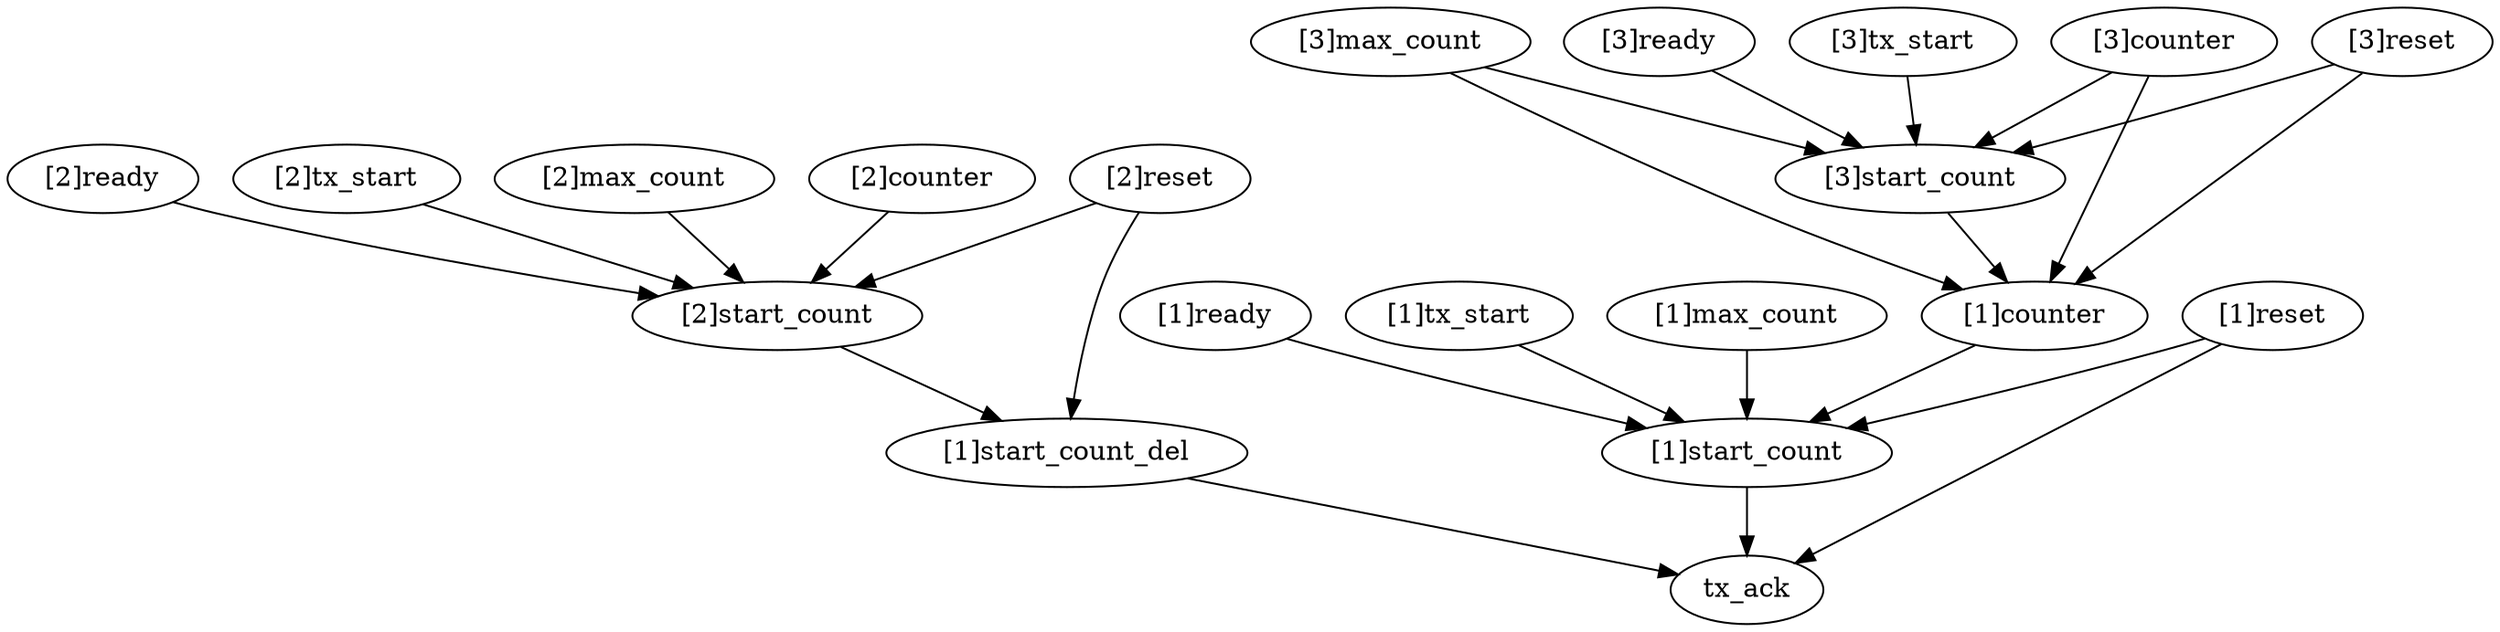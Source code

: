 strict digraph "" {
	"[2]reset"	 [complexity=6,
		importance=1.51670703632,
		rank=0.252784506054];
	"[1]start_count_del"	 [complexity=3,
		importance=0.2834870199,
		rank=0.0944956732998];
	"[2]reset" -> "[1]start_count_del";
	"[2]start_count"	 [complexity=5,
		importance=0.481192073333,
		rank=0.0962384146665];
	"[2]reset" -> "[2]start_count";
	"[3]max_count"	 [complexity=10,
		importance=0.86491783033,
		rank=0.086491783033];
	"[3]start_count"	 [complexity=7,
		importance=0.791787014006,
		rank=0.113112430572];
	"[3]max_count" -> "[3]start_count";
	"[1]counter"	 [complexity=6,
		importance=0.594081960573,
		rank=0.0990136600954];
	"[3]max_count" -> "[1]counter";
	"[3]start_count" -> "[1]counter";
	"[3]ready"	 [complexity=10,
		importance=0.86491783033,
		rank=0.086491783033];
	"[3]ready" -> "[3]start_count";
	"[1]start_count"	 [complexity=3,
		importance=0.367797299202,
		rank=0.122599099734];
	"[1]counter" -> "[1]start_count";
	"[2]counter"	 [complexity=8,
		importance=0.707476734703,
		rank=0.0884345918379];
	"[2]counter" -> "[2]start_count";
	tx_ack	 [complexity=0,
		importance=0.170092245769,
		rank=0.0];
	"[1]start_count_del" -> tx_ack;
	"[3]tx_start"	 [complexity=8,
		importance=1.65670484434,
		rank=0.207088105542];
	"[3]tx_start" -> "[3]start_count";
	"[2]ready"	 [complexity=8,
		importance=0.554322889657,
		rank=0.0692903612071];
	"[2]ready" -> "[2]start_count";
	"[1]ready"	 [complexity=6,
		importance=0.440928115526,
		rank=0.0734880192544];
	"[1]ready" -> "[1]start_count";
	"[1]tx_start"	 [complexity=4,
		importance=0.808725414728,
		rank=0.202181353682];
	"[1]tx_start" -> "[1]start_count";
	"[2]tx_start"	 [complexity=6,
		importance=1.03551496299,
		rank=0.172585827165];
	"[2]tx_start" -> "[2]start_count";
	"[1]max_count"	 [complexity=6,
		importance=0.440928115526,
		rank=0.0734880192544];
	"[1]max_count" -> "[1]start_count";
	"[1]start_count" -> tx_ack;
	"[2]start_count" -> "[1]start_count_del";
	"[3]counter"	 [complexity=10,
		importance=1.01807167538,
		rank=0.101807167538];
	"[3]counter" -> "[3]start_count";
	"[3]counter" -> "[1]counter";
	"[3]reset"	 [complexity=8,
		importance=2.44849185834,
		rank=0.306061482293];
	"[3]reset" -> "[3]start_count";
	"[3]reset" -> "[1]counter";
	"[1]reset"	 [complexity=4,
		importance=1.17652271393,
		rank=0.294130678482];
	"[1]reset" -> tx_ack;
	"[1]reset" -> "[1]start_count";
	"[2]max_count"	 [complexity=8,
		importance=0.554322889657,
		rank=0.0692903612071];
	"[2]max_count" -> "[2]start_count";
}

